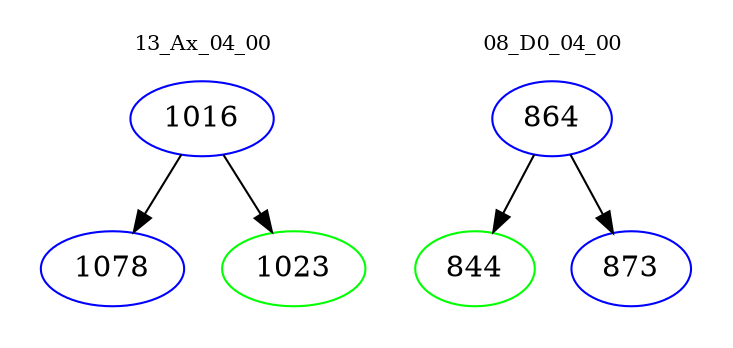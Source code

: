 digraph{
subgraph cluster_0 {
color = white
label = "13_Ax_04_00";
fontsize=10;
T0_1016 [label="1016", color="blue"]
T0_1016 -> T0_1078 [color="black"]
T0_1078 [label="1078", color="blue"]
T0_1016 -> T0_1023 [color="black"]
T0_1023 [label="1023", color="green"]
}
subgraph cluster_1 {
color = white
label = "08_D0_04_00";
fontsize=10;
T1_864 [label="864", color="blue"]
T1_864 -> T1_844 [color="black"]
T1_844 [label="844", color="green"]
T1_864 -> T1_873 [color="black"]
T1_873 [label="873", color="blue"]
}
}
